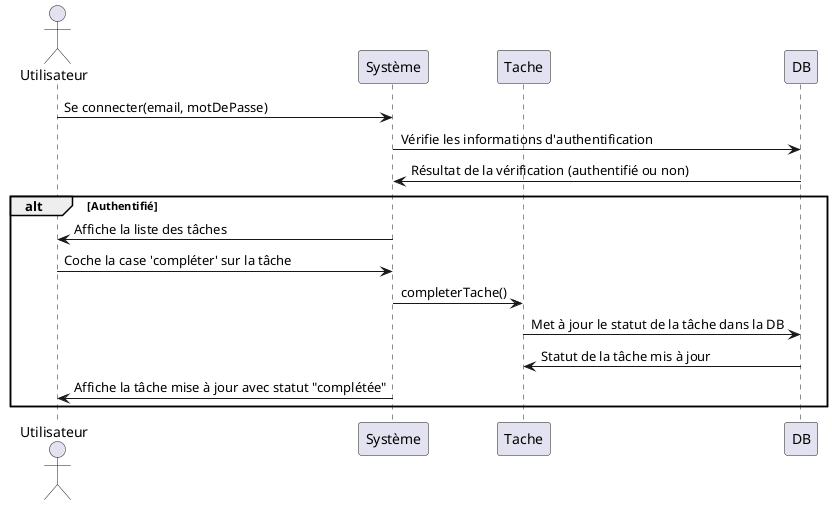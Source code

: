 @startuml
actor Utilisateur
participant "Système" as System
participant Tache
participant DB

Utilisateur -> System : Se connecter(email, motDePasse)
System -> DB : Vérifie les informations d'authentification
DB -> System : Résultat de la vérification (authentifié ou non)
alt Authentifié
    System -> Utilisateur : Affiche la liste des tâches
    Utilisateur -> System : Coche la case 'compléter' sur la tâche
    System -> Tache : completerTache()
    Tache -> DB : Met à jour le statut de la tâche dans la DB
    DB -> Tache : Statut de la tâche mis à jour
    System -> Utilisateur : Affiche la tâche mise à jour avec statut "complétée"
end
@enduml